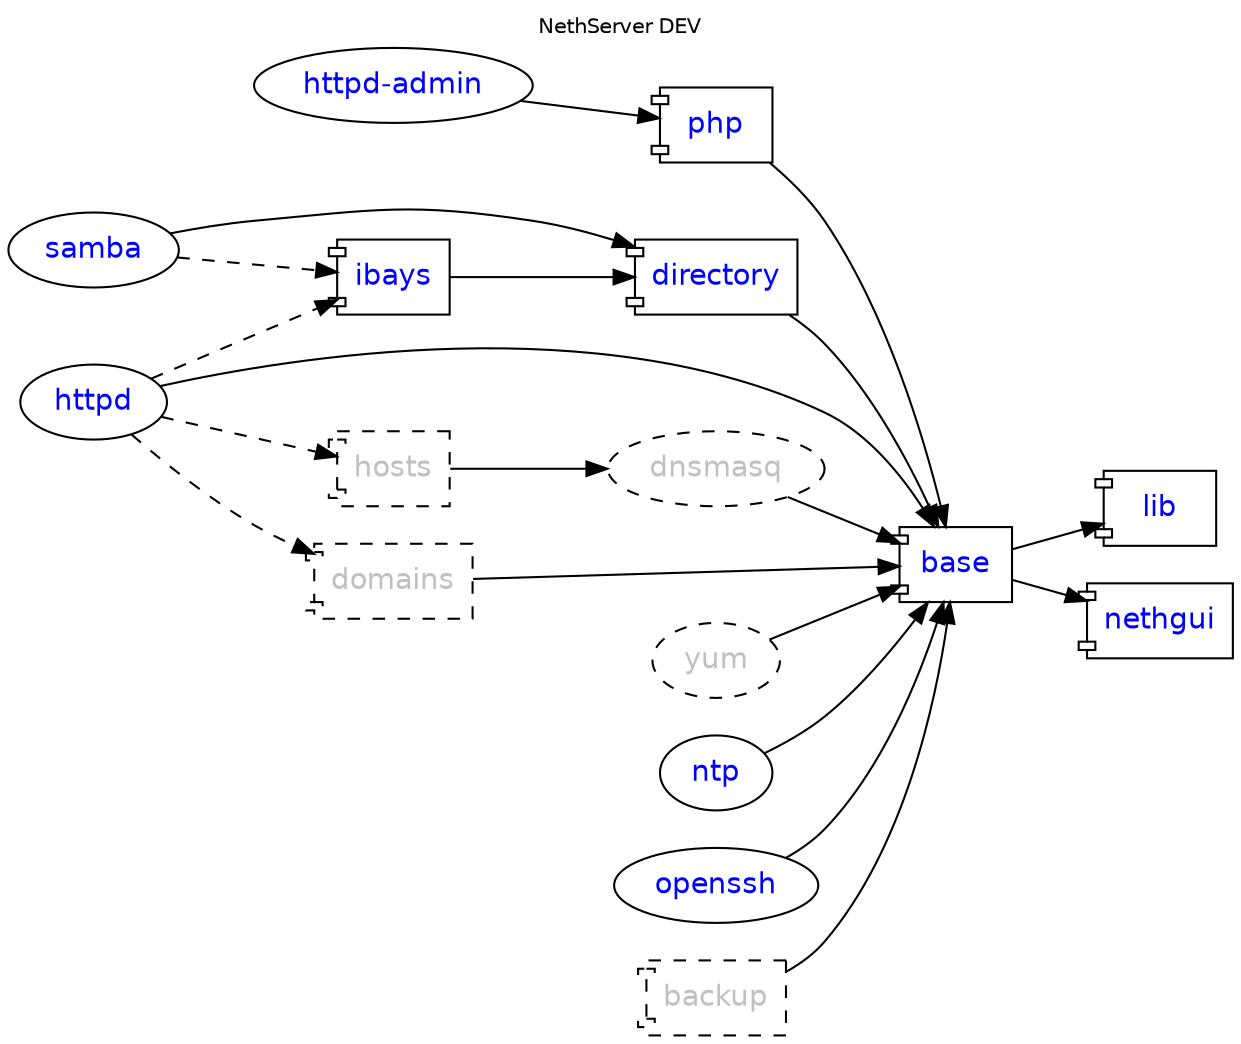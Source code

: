 digraph DEV {
    rankdir = "LR"; compound = true; concentrate = true; fontname = "Helvetica"; fontnames="svg"; fontsize=10.0; label="NethServer DEV"; labelloc = "t"
    node [shape="oval",fontname="Helvetica"];
    httpd_admin [fontcolor=blue,label="httpd-admin",URL="http://dev.nethesis.it/projects/nethserver-httpd-admin"];
    base [fontcolor=blue,URL="http://dev.nethesis.it/projects/nethserver-base",shape="component"];
    directory [fontcolor=blue,URL="http://dev.nethesis.it/projects/nethserver-directory",shape="component"];    
    samba [fontcolor=blue,URL="http://dev.nethesis.it/projects/nethserver-samba"];    
    ibays [fontcolor=blue,URL="http://dev.nethesis.it/projects/nethserver-ibays",shape="component"];    
    lib [fontcolor=blue,URL="http://dev.nethesis.it/projects/nethserver-lib",shape="component"];    
    httpd [fontcolor=blue,URL="http://dev.nethesis.it/projects/nethserver-httpd"];    
    hosts [style="dashed",fontcolor=gray,URL="http://dev.nethesis.it/projects/nethserver-hosts",shape="component"];
    php [fontcolor=blue,URL="http://dev.nethesis.it/projects/nethserver-php",shape="component"];
    domains [style="dashed",fontcolor=gray,URL="http://dev.nethesis.it/projects/nethserver-domains",shape="component"];
    yum [fontcolor=gray,URL="http://dev.nethesis.it/projects/nethserver-yum",style="dashed"];
    ntp [fontcolor=blue,URL="http://dev.nethesis.it/projects/nethserver-ntp"];
    dnsmasq [fontcolor=gray,URL="http://dev.nethesis.it/projects/nethserver-dnsmasq",style="dashed"];
    nethgui [fontcolor=blue,URL="http://dev.nethesis.it/projects/nethgui",shape="component"];    
    openssh [fontcolor=blue,URL="http://dev.nethesis.it/projects/nethserver-openssh"];
    backup [style="dashed",fontcolor=gray,shape="component"];
   
            
    base -> lib
    base -> nethgui
    openssh -> base
    directory -> base
    samba -> directory
    ibays -> directory
    httpd -> base
    hosts -> dnsmasq
    dnsmasq -> base
    httpd_admin -> php
    backup -> base
    samba -> ibays [style=dashed];
    httpd -> ibays [style=dashed]; 
    httpd -> hosts [style=dashed];
    httpd -> domains [style=dashed];
    domains -> base
    yum -> base
    ntp -> base
    php -> base
        
}
